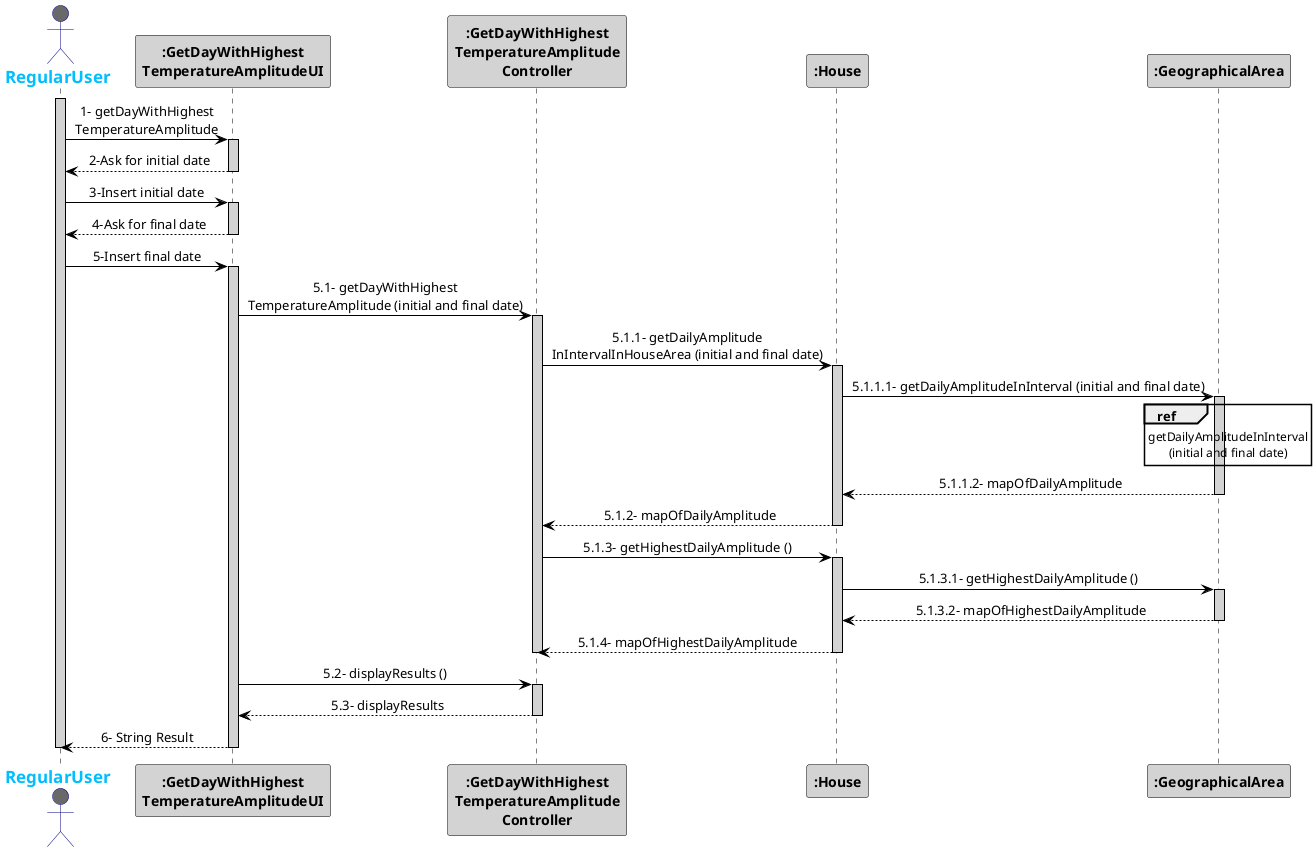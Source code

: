 @startuml
skinparam sequenceMessageAlign center
skinparam sequence {
	ArrowColor Black
	ActorBorderColor DarkBlue
	LifeLineBorderColor black
	LifeLineBackgroundColor LightGrey

	ParticipantBorderColor Black
	ParticipantBackgroundColor LightGrey
	ParticipantFontStyle Bold

	ActorBackgroundColor DimGrey
	ActorFontColor DeepSkyBlue
	ActorFontStyle Bold
	ActorFontSize 17
	ActorFontName Aapex
}

actor RegularUser
activate RegularUser
actor RegularUser
RegularUser -> ":GetDayWithHighest\nTemperatureAmplitudeUI": 1- getDayWithHighest\nTemperatureAmplitude
activate ":GetDayWithHighest\nTemperatureAmplitudeUI"

":GetDayWithHighest\nTemperatureAmplitudeUI" --> "RegularUser": 2-Ask for initial date
deactivate ":GetDayWithHighest\nTemperatureAmplitudeUI"
":GetDayWithHighest\nTemperatureAmplitudeUI" <- "RegularUser": 3-Insert initial date
activate ":GetDayWithHighest\nTemperatureAmplitudeUI"
":GetDayWithHighest\nTemperatureAmplitudeUI" --> "RegularUser": 4-Ask for final date
deactivate ":GetDayWithHighest\nTemperatureAmplitudeUI"
":GetDayWithHighest\nTemperatureAmplitudeUI" <- "RegularUser": 5-Insert final date
activate ":GetDayWithHighest\nTemperatureAmplitudeUI"
":GetDayWithHighest\nTemperatureAmplitudeUI" -> ":GetDayWithHighest\nTemperatureAmplitude\nController": 5.1- getDayWithHighest\nTemperatureAmplitude (initial and final date)
activate ":GetDayWithHighest\nTemperatureAmplitude\nController"
":GetDayWithHighest\nTemperatureAmplitude\nController"-> ":House": 5.1.1- getDailyAmplitude\nInIntervalInHouseArea (initial and final date)
activate ":House"
":House" -> ":GeographicalArea": 5.1.1.1- getDailyAmplitudeInInterval (initial and final date)
activate ":GeographicalArea"
ref over ":GeographicalArea"
getDailyAmplitudeInInterval
(initial and final date)
end
":House" <-- ":GeographicalArea": 5.1.1.2- mapOfDailyAmplitude
deactivate ":GeographicalArea"
":GetDayWithHighest\nTemperatureAmplitude\nController"<-- ":House": 5.1.2- mapOfDailyAmplitude
deactivate ":House"
":GetDayWithHighest\nTemperatureAmplitude\nController" -> ":House": 5.1.3- getHighestDailyAmplitude ()
activate ":House"
":House" -> ":GeographicalArea": 5.1.3.1- getHighestDailyAmplitude ()
activate ":GeographicalArea"
":House" <-- ":GeographicalArea": 5.1.3.2- mapOfHighestDailyAmplitude
deactivate ":GeographicalArea"
":GetDayWithHighest\nTemperatureAmplitude\nController" <-- ":House": 5.1.4- mapOfHighestDailyAmplitude
deactivate ":House"
deactivate ":GetDayWithHighest\nTemperatureAmplitude\nController"
":GetDayWithHighest\nTemperatureAmplitudeUI" -> ":GetDayWithHighest\nTemperatureAmplitude\nController": 5.2- displayResults ()
activate ":GetDayWithHighest\nTemperatureAmplitude\nController"
":GetDayWithHighest\nTemperatureAmplitudeUI" <-- ":GetDayWithHighest\nTemperatureAmplitude\nController": 5.3- displayResults
deactivate ":GetDayWithHighest\nTemperatureAmplitude\nController"

RegularUser <-- ":GetDayWithHighest\nTemperatureAmplitudeUI": 6- String Result
deactivate ":GetDayWithHighest\nTemperatureAmplitudeUI"
deactivate RegularUser
@enduml